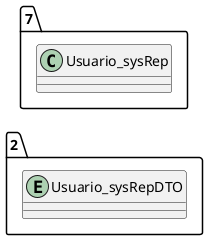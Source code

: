 @startuml 
allow_mixing
left to right direction
package "2"{
entity Usuario_sysRepDTO

}
package "7"{
class Usuario_sysRep
}
@enduml